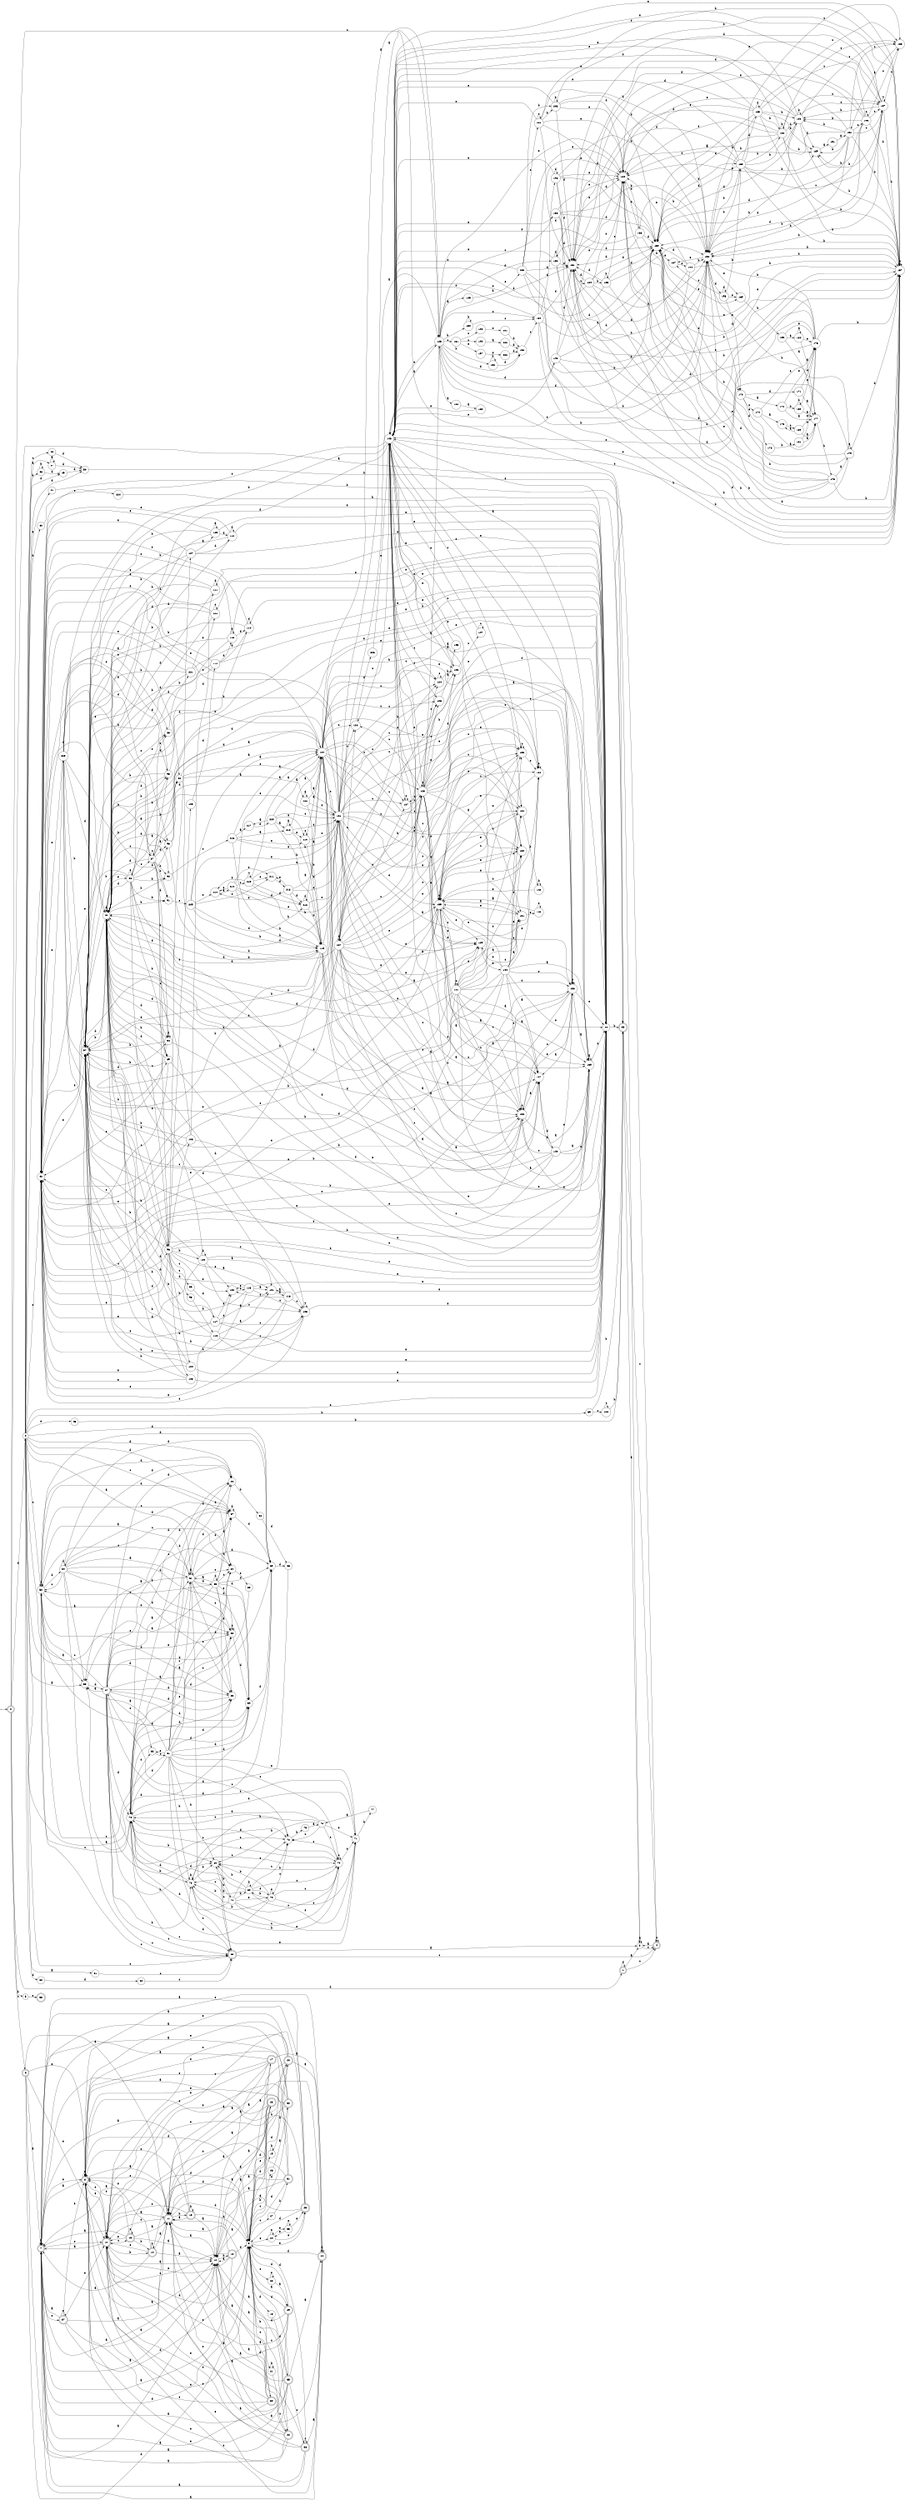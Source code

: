 digraph finite_state_machine {
rankdir=LR;
size="20,20";
node [shape = point]; "dummy0"
node [shape = doublecircle]; "0";"dummy0" -> "0";
node [shape = doublecircle]; "1";node [shape = circle]; "2";
node [shape = circle]; "3";
node [shape = doublecircle]; "4";node [shape = circle]; "5";
node [shape = doublecircle]; "6";node [shape = doublecircle]; "7";node [shape = doublecircle]; "8";node [shape = circle]; "9";
node [shape = circle]; "10";
node [shape = doublecircle]; "11";node [shape = doublecircle]; "12";node [shape = doublecircle]; "13";node [shape = doublecircle]; "14";node [shape = doublecircle]; "15";node [shape = doublecircle]; "16";node [shape = doublecircle]; "17";node [shape = circle]; "18";
node [shape = circle]; "19";
node [shape = doublecircle]; "20";node [shape = circle]; "21";
node [shape = doublecircle]; "22";node [shape = doublecircle]; "23";node [shape = circle]; "24";
node [shape = doublecircle]; "25";node [shape = circle]; "26";
node [shape = circle]; "27";
node [shape = circle]; "28";
node [shape = doublecircle]; "29";node [shape = doublecircle]; "30";node [shape = doublecircle]; "31";node [shape = doublecircle]; "32";node [shape = circle]; "33";
node [shape = doublecircle]; "34";node [shape = doublecircle]; "35";node [shape = doublecircle]; "36";node [shape = doublecircle]; "37";node [shape = doublecircle]; "38";node [shape = circle]; "39";
node [shape = circle]; "40";
node [shape = circle]; "41";
node [shape = circle]; "42";
node [shape = circle]; "43";
node [shape = circle]; "44";
node [shape = circle]; "45";
node [shape = circle]; "46";
node [shape = circle]; "47";
node [shape = circle]; "48";
node [shape = circle]; "49";
node [shape = circle]; "50";
node [shape = circle]; "51";
node [shape = circle]; "52";
node [shape = circle]; "53";
node [shape = circle]; "54";
node [shape = circle]; "55";
node [shape = circle]; "56";
node [shape = circle]; "57";
node [shape = circle]; "58";
node [shape = circle]; "59";
node [shape = circle]; "60";
node [shape = circle]; "61";
node [shape = circle]; "62";
node [shape = doublecircle]; "63";node [shape = circle]; "64";
node [shape = circle]; "65";
node [shape = circle]; "66";
node [shape = circle]; "67";
node [shape = circle]; "68";
node [shape = circle]; "69";
node [shape = circle]; "70";
node [shape = circle]; "71";
node [shape = circle]; "72";
node [shape = circle]; "73";
node [shape = circle]; "74";
node [shape = circle]; "75";
node [shape = circle]; "76";
node [shape = circle]; "77";
node [shape = circle]; "78";
node [shape = circle]; "79";
node [shape = circle]; "80";
node [shape = circle]; "81";
node [shape = circle]; "82";
node [shape = circle]; "83";
node [shape = circle]; "84";
node [shape = doublecircle]; "85";node [shape = circle]; "86";
node [shape = circle]; "87";
node [shape = circle]; "88";
node [shape = circle]; "89";
node [shape = circle]; "90";
node [shape = circle]; "91";
node [shape = circle]; "92";
node [shape = circle]; "93";
node [shape = circle]; "94";
node [shape = circle]; "95";
node [shape = circle]; "96";
node [shape = circle]; "97";
node [shape = circle]; "98";
node [shape = circle]; "99";
node [shape = circle]; "100";
node [shape = circle]; "101";
node [shape = circle]; "102";
node [shape = circle]; "103";
node [shape = circle]; "104";
node [shape = circle]; "105";
node [shape = circle]; "106";
node [shape = circle]; "107";
node [shape = circle]; "108";
node [shape = circle]; "109";
node [shape = circle]; "110";
node [shape = circle]; "111";
node [shape = circle]; "112";
node [shape = circle]; "113";
node [shape = circle]; "114";
node [shape = circle]; "115";
node [shape = circle]; "116";
node [shape = circle]; "117";
node [shape = circle]; "118";
node [shape = circle]; "119";
node [shape = circle]; "120";
node [shape = circle]; "121";
node [shape = circle]; "122";
node [shape = circle]; "123";
node [shape = circle]; "124";
node [shape = circle]; "125";
node [shape = circle]; "126";
node [shape = circle]; "127";
node [shape = circle]; "128";
node [shape = circle]; "129";
node [shape = circle]; "130";
node [shape = circle]; "131";
node [shape = circle]; "132";
node [shape = circle]; "133";
node [shape = circle]; "134";
node [shape = circle]; "135";
node [shape = circle]; "136";
node [shape = circle]; "137";
node [shape = circle]; "138";
node [shape = circle]; "139";
node [shape = circle]; "140";
node [shape = circle]; "141";
node [shape = circle]; "142";
node [shape = circle]; "143";
node [shape = circle]; "144";
node [shape = circle]; "145";
node [shape = circle]; "146";
node [shape = circle]; "147";
node [shape = circle]; "148";
node [shape = circle]; "149";
node [shape = circle]; "150";
node [shape = circle]; "151";
node [shape = circle]; "152";
node [shape = circle]; "153";
node [shape = circle]; "154";
node [shape = circle]; "155";
node [shape = circle]; "156";
node [shape = circle]; "157";
node [shape = circle]; "158";
node [shape = circle]; "159";
node [shape = circle]; "160";
node [shape = circle]; "161";
node [shape = circle]; "162";
node [shape = circle]; "163";
node [shape = circle]; "164";
node [shape = circle]; "165";
node [shape = circle]; "166";
node [shape = circle]; "167";
node [shape = circle]; "168";
node [shape = circle]; "169";
node [shape = circle]; "170";
node [shape = circle]; "171";
node [shape = circle]; "172";
node [shape = circle]; "173";
node [shape = circle]; "174";
node [shape = circle]; "175";
node [shape = circle]; "176";
node [shape = circle]; "177";
node [shape = circle]; "178";
node [shape = circle]; "179";
node [shape = circle]; "180";
node [shape = circle]; "181";
node [shape = circle]; "182";
node [shape = circle]; "183";
node [shape = circle]; "184";
node [shape = circle]; "185";
node [shape = circle]; "186";
node [shape = circle]; "187";
node [shape = circle]; "188";
node [shape = circle]; "189";
node [shape = circle]; "190";
node [shape = circle]; "191";
node [shape = circle]; "192";
node [shape = circle]; "193";
node [shape = circle]; "194";
node [shape = circle]; "195";
node [shape = circle]; "196";
node [shape = circle]; "197";
node [shape = circle]; "198";
node [shape = circle]; "199";
node [shape = circle]; "200";
node [shape = circle]; "201";
node [shape = circle]; "202";
node [shape = circle]; "203";
node [shape = circle]; "204";
node [shape = circle]; "205";
node [shape = circle]; "206";
node [shape = circle]; "207";
node [shape = circle]; "208";
node [shape = circle]; "209";
node [shape = circle]; "210";
node [shape = circle]; "211";
node [shape = circle]; "212";
node [shape = circle]; "213";
node [shape = circle]; "214";
node [shape = circle]; "215";
node [shape = circle]; "216";
node [shape = circle]; "217";
node [shape = circle]; "218";
node [shape = circle]; "219";
node [shape = circle]; "220";
node [shape = circle]; "221";
node [shape = circle]; "222";
node [shape = circle]; "223";
node [shape = circle]; "224";
node [shape = circle]; "225";
"0" -> "1" [label = "d"];
 "0" -> "2" [label = "d"];
 "0" -> "3" [label = "a"];
 "0" -> "4" [label = "c"];
 "0" -> "6" [label = "c"];
 "0" -> "5" [label = "b"];
 "6" -> "10" [label = "a"];
 "6" -> "11" [label = "a"];
 "6" -> "7" [label = "a"];
 "6" -> "8" [label = "e"];
 "6" -> "12" [label = "e"];
 "6" -> "9" [label = "d"];
 "12" -> "8" [label = "e"];
 "12" -> "12" [label = "e"];
 "12" -> "13" [label = "c"];
 "12" -> "14" [label = "b"];
 "12" -> "10" [label = "a"];
 "12" -> "11" [label = "a"];
 "12" -> "7" [label = "a"];
 "12" -> "9" [label = "d"];
 "14" -> "14" [label = "b"];
 "14" -> "8" [label = "e"];
 "14" -> "12" [label = "e"];
 "14" -> "10" [label = "a"];
 "14" -> "11" [label = "a"];
 "14" -> "7" [label = "a"];
 "14" -> "9" [label = "d"];
 "13" -> "13" [label = "c"];
 "13" -> "8" [label = "e"];
 "13" -> "12" [label = "e"];
 "13" -> "14" [label = "b"];
 "13" -> "10" [label = "a"];
 "13" -> "11" [label = "a"];
 "13" -> "7" [label = "a"];
 "13" -> "9" [label = "d"];
 "11" -> "10" [label = "a"];
 "11" -> "11" [label = "a"];
 "11" -> "7" [label = "a"];
 "11" -> "15" [label = "b"];
 "11" -> "8" [label = "e"];
 "11" -> "12" [label = "e"];
 "11" -> "9" [label = "d"];
 "15" -> "15" [label = "b"];
 "15" -> "10" [label = "a"];
 "15" -> "11" [label = "a"];
 "15" -> "7" [label = "a"];
 "15" -> "8" [label = "e"];
 "15" -> "12" [label = "e"];
 "15" -> "9" [label = "d"];
 "10" -> "16" [label = "b"];
 "16" -> "10" [label = "a"];
 "16" -> "11" [label = "a"];
 "16" -> "7" [label = "a"];
 "16" -> "8" [label = "e"];
 "16" -> "12" [label = "e"];
 "16" -> "9" [label = "d"];
 "9" -> "17" [label = "a"];
 "9" -> "29" [label = "a"];
 "9" -> "18" [label = "d"];
 "9" -> "19" [label = "b"];
 "9" -> "20" [label = "b"];
 "9" -> "21" [label = "b"];
 "9" -> "26" [label = "c"];
 "9" -> "27" [label = "c"];
 "9" -> "22" [label = "c"];
 "9" -> "23" [label = "e"];
 "9" -> "24" [label = "e"];
 "9" -> "25" [label = "e"];
 "9" -> "28" [label = "e"];
 "9" -> "30" [label = "e"];
 "30" -> "9" [label = "d"];
 "30" -> "10" [label = "a"];
 "30" -> "11" [label = "a"];
 "30" -> "7" [label = "a"];
 "30" -> "8" [label = "e"];
 "30" -> "12" [label = "e"];
 "29" -> "9" [label = "d"];
 "29" -> "10" [label = "a"];
 "29" -> "11" [label = "a"];
 "29" -> "7" [label = "a"];
 "29" -> "8" [label = "e"];
 "29" -> "12" [label = "e"];
 "28" -> "28" [label = "e"];
 "28" -> "29" [label = "a"];
 "27" -> "31" [label = "b"];
 "31" -> "9" [label = "d"];
 "31" -> "10" [label = "a"];
 "31" -> "11" [label = "a"];
 "31" -> "7" [label = "a"];
 "31" -> "8" [label = "e"];
 "31" -> "12" [label = "e"];
 "26" -> "32" [label = "a"];
 "32" -> "9" [label = "d"];
 "32" -> "10" [label = "a"];
 "32" -> "11" [label = "a"];
 "32" -> "7" [label = "a"];
 "32" -> "8" [label = "e"];
 "32" -> "12" [label = "e"];
 "25" -> "9" [label = "d"];
 "25" -> "10" [label = "a"];
 "25" -> "11" [label = "a"];
 "25" -> "7" [label = "a"];
 "25" -> "8" [label = "e"];
 "25" -> "12" [label = "e"];
 "24" -> "24" [label = "e"];
 "24" -> "33" [label = "e"];
 "24" -> "25" [label = "e"];
 "33" -> "24" [label = "e"];
 "33" -> "33" [label = "e"];
 "33" -> "25" [label = "e"];
 "23" -> "9" [label = "d"];
 "23" -> "10" [label = "a"];
 "23" -> "11" [label = "a"];
 "23" -> "7" [label = "a"];
 "23" -> "8" [label = "e"];
 "23" -> "12" [label = "e"];
 "22" -> "9" [label = "d"];
 "22" -> "10" [label = "a"];
 "22" -> "11" [label = "a"];
 "22" -> "7" [label = "a"];
 "22" -> "8" [label = "e"];
 "22" -> "12" [label = "e"];
 "21" -> "21" [label = "b"];
 "21" -> "22" [label = "c"];
 "20" -> "11" [label = "a"];
 "20" -> "34" [label = "a"];
 "20" -> "10" [label = "a"];
 "20" -> "7" [label = "a"];
 "20" -> "9" [label = "d"];
 "20" -> "8" [label = "e"];
 "20" -> "12" [label = "e"];
 "34" -> "11" [label = "a"];
 "34" -> "34" [label = "a"];
 "34" -> "10" [label = "a"];
 "34" -> "7" [label = "a"];
 "34" -> "9" [label = "d"];
 "34" -> "8" [label = "e"];
 "34" -> "12" [label = "e"];
 "19" -> "19" [label = "b"];
 "19" -> "20" [label = "b"];
 "18" -> "35" [label = "d"];
 "35" -> "36" [label = "c"];
 "35" -> "11" [label = "a"];
 "35" -> "34" [label = "a"];
 "35" -> "10" [label = "a"];
 "35" -> "7" [label = "a"];
 "35" -> "9" [label = "d"];
 "35" -> "8" [label = "e"];
 "35" -> "12" [label = "e"];
 "36" -> "36" [label = "c"];
 "36" -> "11" [label = "a"];
 "36" -> "34" [label = "a"];
 "36" -> "10" [label = "a"];
 "36" -> "7" [label = "a"];
 "36" -> "9" [label = "d"];
 "36" -> "8" [label = "e"];
 "36" -> "12" [label = "e"];
 "17" -> "11" [label = "a"];
 "17" -> "34" [label = "a"];
 "17" -> "10" [label = "a"];
 "17" -> "7" [label = "a"];
 "17" -> "9" [label = "d"];
 "17" -> "8" [label = "e"];
 "17" -> "12" [label = "e"];
 "8" -> "8" [label = "e"];
 "8" -> "12" [label = "e"];
 "8" -> "10" [label = "a"];
 "8" -> "11" [label = "a"];
 "8" -> "7" [label = "a"];
 "8" -> "9" [label = "d"];
 "7" -> "10" [label = "a"];
 "7" -> "11" [label = "a"];
 "7" -> "7" [label = "a"];
 "7" -> "8" [label = "e"];
 "7" -> "12" [label = "e"];
 "7" -> "37" [label = "e"];
 "7" -> "9" [label = "d"];
 "37" -> "8" [label = "e"];
 "37" -> "12" [label = "e"];
 "37" -> "37" [label = "e"];
 "37" -> "10" [label = "a"];
 "37" -> "11" [label = "a"];
 "37" -> "7" [label = "a"];
 "37" -> "9" [label = "d"];
 "5" -> "38" [label = "e"];
 "4" -> "4" [label = "c"];
 "4" -> "3" [label = "a"];
 "3" -> "3" [label = "a"];
 "3" -> "4" [label = "c"];
 "2" -> "40" [label = "b"];
 "2" -> "48" [label = "b"];
 "2" -> "39" [label = "b"];
 "2" -> "58" [label = "e"];
 "2" -> "41" [label = "e"];
 "2" -> "42" [label = "e"];
 "2" -> "44" [label = "e"];
 "2" -> "45" [label = "e"];
 "2" -> "43" [label = "d"];
 "2" -> "49" [label = "d"];
 "2" -> "50" [label = "d"];
 "2" -> "55" [label = "d"];
 "2" -> "56" [label = "d"];
 "2" -> "57" [label = "d"];
 "2" -> "59" [label = "d"];
 "2" -> "60" [label = "d"];
 "2" -> "62" [label = "d"];
 "2" -> "54" [label = "c"];
 "2" -> "52" [label = "c"];
 "2" -> "46" [label = "c"];
 "2" -> "63" [label = "c"];
 "2" -> "61" [label = "a"];
 "2" -> "51" [label = "a"];
 "2" -> "53" [label = "a"];
 "2" -> "47" [label = "a"];
 "63" -> "3" [label = "a"];
 "63" -> "4" [label = "c"];
 "62" -> "64" [label = "d"];
 "64" -> "63" [label = "c"];
 "61" -> "53" [label = "a"];
 "61" -> "61" [label = "a"];
 "61" -> "65" [label = "d"];
 "61" -> "55" [label = "d"];
 "61" -> "56" [label = "d"];
 "61" -> "57" [label = "d"];
 "61" -> "59" [label = "d"];
 "61" -> "60" [label = "d"];
 "61" -> "52" [label = "c"];
 "61" -> "54" [label = "c"];
 "61" -> "63" [label = "c"];
 "61" -> "58" [label = "e"];
 "65" -> "65" [label = "d"];
 "65" -> "55" [label = "d"];
 "65" -> "56" [label = "d"];
 "65" -> "57" [label = "d"];
 "65" -> "59" [label = "d"];
 "65" -> "60" [label = "d"];
 "65" -> "53" [label = "a"];
 "65" -> "61" [label = "a"];
 "65" -> "52" [label = "c"];
 "65" -> "54" [label = "c"];
 "65" -> "63" [label = "c"];
 "65" -> "58" [label = "e"];
 "60" -> "66" [label = "d"];
 "66" -> "67" [label = "d"];
 "67" -> "61" [label = "a"];
 "67" -> "53" [label = "a"];
 "67" -> "52" [label = "c"];
 "67" -> "70" [label = "c"];
 "67" -> "54" [label = "c"];
 "67" -> "72" [label = "c"];
 "67" -> "63" [label = "c"];
 "67" -> "55" [label = "d"];
 "67" -> "56" [label = "d"];
 "67" -> "57" [label = "d"];
 "67" -> "74" [label = "d"];
 "67" -> "59" [label = "d"];
 "67" -> "60" [label = "d"];
 "67" -> "58" [label = "e"];
 "67" -> "68" [label = "e"];
 "67" -> "71" [label = "e"];
 "67" -> "73" [label = "b"];
 "67" -> "69" [label = "b"];
 "74" -> "55" [label = "d"];
 "74" -> "56" [label = "d"];
 "74" -> "57" [label = "d"];
 "74" -> "74" [label = "d"];
 "74" -> "59" [label = "d"];
 "74" -> "60" [label = "d"];
 "74" -> "73" [label = "b"];
 "74" -> "69" [label = "b"];
 "74" -> "52" [label = "c"];
 "74" -> "70" [label = "c"];
 "74" -> "54" [label = "c"];
 "74" -> "72" [label = "c"];
 "74" -> "63" [label = "c"];
 "74" -> "58" [label = "e"];
 "74" -> "68" [label = "e"];
 "74" -> "71" [label = "e"];
 "74" -> "61" [label = "a"];
 "74" -> "53" [label = "a"];
 "73" -> "73" [label = "b"];
 "73" -> "69" [label = "b"];
 "73" -> "72" [label = "c"];
 "73" -> "70" [label = "c"];
 "73" -> "71" [label = "e"];
 "73" -> "74" [label = "d"];
 "72" -> "75" [label = "b"];
 "75" -> "76" [label = "a"];
 "76" -> "71" [label = "e"];
 "76" -> "72" [label = "c"];
 "76" -> "70" [label = "c"];
 "76" -> "73" [label = "b"];
 "76" -> "69" [label = "b"];
 "76" -> "74" [label = "d"];
 "71" -> "77" [label = "b"];
 "77" -> "76" [label = "a"];
 "70" -> "72" [label = "c"];
 "70" -> "70" [label = "c"];
 "70" -> "73" [label = "b"];
 "70" -> "69" [label = "b"];
 "70" -> "71" [label = "e"];
 "70" -> "74" [label = "d"];
 "69" -> "78" [label = "b"];
 "78" -> "80" [label = "b"];
 "78" -> "73" [label = "b"];
 "78" -> "69" [label = "b"];
 "78" -> "71" [label = "e"];
 "78" -> "79" [label = "e"];
 "78" -> "72" [label = "c"];
 "78" -> "70" [label = "c"];
 "78" -> "74" [label = "d"];
 "80" -> "80" [label = "b"];
 "80" -> "73" [label = "b"];
 "80" -> "69" [label = "b"];
 "80" -> "71" [label = "e"];
 "80" -> "79" [label = "e"];
 "80" -> "72" [label = "c"];
 "80" -> "70" [label = "c"];
 "80" -> "74" [label = "d"];
 "79" -> "71" [label = "e"];
 "79" -> "79" [label = "e"];
 "79" -> "80" [label = "b"];
 "79" -> "73" [label = "b"];
 "79" -> "69" [label = "b"];
 "79" -> "72" [label = "c"];
 "79" -> "70" [label = "c"];
 "79" -> "74" [label = "d"];
 "68" -> "81" [label = "c"];
 "81" -> "58" [label = "e"];
 "81" -> "68" [label = "e"];
 "81" -> "71" [label = "e"];
 "81" -> "73" [label = "b"];
 "81" -> "69" [label = "b"];
 "81" -> "52" [label = "c"];
 "81" -> "70" [label = "c"];
 "81" -> "54" [label = "c"];
 "81" -> "72" [label = "c"];
 "81" -> "63" [label = "c"];
 "81" -> "55" [label = "d"];
 "81" -> "56" [label = "d"];
 "81" -> "57" [label = "d"];
 "81" -> "74" [label = "d"];
 "81" -> "59" [label = "d"];
 "81" -> "60" [label = "d"];
 "81" -> "61" [label = "a"];
 "81" -> "53" [label = "a"];
 "59" -> "60" [label = "d"];
 "58" -> "58" [label = "e"];
 "58" -> "59" [label = "d"];
 "57" -> "57" [label = "d"];
 "57" -> "60" [label = "d"];
 "56" -> "82" [label = "b"];
 "82" -> "66" [label = "d"];
 "55" -> "67" [label = "d"];
 "54" -> "83" [label = "e"];
 "83" -> "67" [label = "d"];
 "53" -> "67" [label = "d"];
 "52" -> "52" [label = "c"];
 "52" -> "54" [label = "c"];
 "52" -> "63" [label = "c"];
 "52" -> "84" [label = "d"];
 "52" -> "55" [label = "d"];
 "52" -> "56" [label = "d"];
 "52" -> "57" [label = "d"];
 "52" -> "59" [label = "d"];
 "52" -> "60" [label = "d"];
 "52" -> "61" [label = "a"];
 "52" -> "53" [label = "a"];
 "52" -> "58" [label = "e"];
 "84" -> "84" [label = "d"];
 "84" -> "55" [label = "d"];
 "84" -> "56" [label = "d"];
 "84" -> "57" [label = "d"];
 "84" -> "59" [label = "d"];
 "84" -> "60" [label = "d"];
 "84" -> "52" [label = "c"];
 "84" -> "54" [label = "c"];
 "84" -> "63" [label = "c"];
 "84" -> "61" [label = "a"];
 "84" -> "53" [label = "a"];
 "84" -> "58" [label = "e"];
 "51" -> "63" [label = "c"];
 "50" -> "85" [label = "b"];
 "85" -> "3" [label = "a"];
 "85" -> "4" [label = "c"];
 "49" -> "50" [label = "d"];
 "48" -> "48" [label = "b"];
 "48" -> "49" [label = "d"];
 "47" -> "47" [label = "a"];
 "47" -> "50" [label = "d"];
 "46" -> "50" [label = "d"];
 "45" -> "85" [label = "b"];
 "44" -> "85" [label = "b"];
 "43" -> "43" [label = "d"];
 "43" -> "93" [label = "d"];
 "43" -> "94" [label = "d"];
 "43" -> "88" [label = "e"];
 "43" -> "42" [label = "e"];
 "43" -> "44" [label = "e"];
 "43" -> "86" [label = "e"];
 "43" -> "96" [label = "c"];
 "43" -> "87" [label = "c"];
 "43" -> "97" [label = "b"];
 "43" -> "89" [label = "b"];
 "43" -> "90" [label = "b"];
 "43" -> "91" [label = "b"];
 "43" -> "95" [label = "b"];
 "43" -> "92" [label = "a"];
 "97" -> "97" [label = "b"];
 "97" -> "42" [label = "e"];
 "97" -> "44" [label = "e"];
 "97" -> "43" [label = "d"];
 "96" -> "98" [label = "c"];
 "96" -> "99" [label = "c"];
 "96" -> "106" [label = "c"];
 "96" -> "103" [label = "c"];
 "96" -> "104" [label = "b"];
 "96" -> "108" [label = "b"];
 "96" -> "100" [label = "b"];
 "96" -> "97" [label = "b"];
 "96" -> "101" [label = "a"];
 "96" -> "105" [label = "e"];
 "96" -> "42" [label = "e"];
 "96" -> "44" [label = "e"];
 "96" -> "102" [label = "e"];
 "96" -> "43" [label = "d"];
 "96" -> "107" [label = "d"];
 "108" -> "42" [label = "e"];
 "108" -> "44" [label = "e"];
 "108" -> "43" [label = "d"];
 "108" -> "97" [label = "b"];
 "107" -> "109" [label = "a"];
 "107" -> "43" [label = "d"];
 "107" -> "110" [label = "d"];
 "107" -> "42" [label = "e"];
 "107" -> "44" [label = "e"];
 "107" -> "97" [label = "b"];
 "110" -> "43" [label = "d"];
 "110" -> "110" [label = "d"];
 "110" -> "42" [label = "e"];
 "110" -> "44" [label = "e"];
 "110" -> "97" [label = "b"];
 "109" -> "109" [label = "a"];
 "109" -> "43" [label = "d"];
 "109" -> "110" [label = "d"];
 "109" -> "42" [label = "e"];
 "109" -> "44" [label = "e"];
 "109" -> "97" [label = "b"];
 "106" -> "43" [label = "d"];
 "106" -> "111" [label = "d"];
 "106" -> "42" [label = "e"];
 "106" -> "44" [label = "e"];
 "106" -> "97" [label = "b"];
 "111" -> "43" [label = "d"];
 "111" -> "111" [label = "d"];
 "111" -> "42" [label = "e"];
 "111" -> "44" [label = "e"];
 "111" -> "97" [label = "b"];
 "105" -> "112" [label = "d"];
 "112" -> "113" [label = "d"];
 "112" -> "114" [label = "d"];
 "112" -> "43" [label = "d"];
 "112" -> "42" [label = "e"];
 "112" -> "44" [label = "e"];
 "112" -> "97" [label = "b"];
 "114" -> "114" [label = "d"];
 "114" -> "43" [label = "d"];
 "114" -> "42" [label = "e"];
 "114" -> "44" [label = "e"];
 "114" -> "97" [label = "b"];
 "113" -> "113" [label = "d"];
 "113" -> "114" [label = "d"];
 "113" -> "43" [label = "d"];
 "113" -> "42" [label = "e"];
 "113" -> "44" [label = "e"];
 "113" -> "97" [label = "b"];
 "104" -> "42" [label = "e"];
 "104" -> "44" [label = "e"];
 "104" -> "43" [label = "d"];
 "104" -> "97" [label = "b"];
 "103" -> "103" [label = "c"];
 "103" -> "42" [label = "e"];
 "103" -> "44" [label = "e"];
 "103" -> "43" [label = "d"];
 "103" -> "97" [label = "b"];
 "102" -> "115" [label = "c"];
 "115" -> "42" [label = "e"];
 "115" -> "44" [label = "e"];
 "115" -> "102" [label = "e"];
 "115" -> "101" [label = "a"];
 "115" -> "103" [label = "c"];
 "115" -> "43" [label = "d"];
 "115" -> "97" [label = "b"];
 "101" -> "116" [label = "a"];
 "116" -> "101" [label = "a"];
 "116" -> "42" [label = "e"];
 "116" -> "44" [label = "e"];
 "116" -> "102" [label = "e"];
 "116" -> "103" [label = "c"];
 "116" -> "43" [label = "d"];
 "116" -> "97" [label = "b"];
 "100" -> "97" [label = "b"];
 "100" -> "100" [label = "b"];
 "100" -> "101" [label = "a"];
 "100" -> "42" [label = "e"];
 "100" -> "44" [label = "e"];
 "100" -> "102" [label = "e"];
 "100" -> "103" [label = "c"];
 "100" -> "43" [label = "d"];
 "99" -> "117" [label = "d"];
 "117" -> "101" [label = "a"];
 "117" -> "42" [label = "e"];
 "117" -> "44" [label = "e"];
 "117" -> "102" [label = "e"];
 "117" -> "103" [label = "c"];
 "117" -> "43" [label = "d"];
 "117" -> "97" [label = "b"];
 "98" -> "118" [label = "b"];
 "118" -> "101" [label = "a"];
 "118" -> "42" [label = "e"];
 "118" -> "44" [label = "e"];
 "118" -> "102" [label = "e"];
 "118" -> "103" [label = "c"];
 "118" -> "43" [label = "d"];
 "118" -> "97" [label = "b"];
 "95" -> "42" [label = "e"];
 "95" -> "44" [label = "e"];
 "95" -> "43" [label = "d"];
 "95" -> "97" [label = "b"];
 "94" -> "43" [label = "d"];
 "94" -> "94" [label = "d"];
 "94" -> "42" [label = "e"];
 "94" -> "44" [label = "e"];
 "94" -> "97" [label = "b"];
 "93" -> "119" [label = "b"];
 "93" -> "120" [label = "a"];
 "93" -> "121" [label = "e"];
 "121" -> "128" [label = "c"];
 "121" -> "132" [label = "c"];
 "121" -> "133" [label = "c"];
 "121" -> "138" [label = "c"];
 "121" -> "122" [label = "c"];
 "121" -> "124" [label = "c"];
 "121" -> "126" [label = "c"];
 "121" -> "127" [label = "c"];
 "121" -> "137" [label = "a"];
 "121" -> "123" [label = "a"];
 "121" -> "131" [label = "a"];
 "121" -> "139" [label = "a"];
 "121" -> "97" [label = "b"];
 "121" -> "125" [label = "b"];
 "121" -> "129" [label = "e"];
 "121" -> "130" [label = "e"];
 "121" -> "134" [label = "e"];
 "121" -> "135" [label = "e"];
 "121" -> "136" [label = "e"];
 "121" -> "42" [label = "e"];
 "121" -> "44" [label = "e"];
 "121" -> "43" [label = "d"];
 "139" -> "139" [label = "a"];
 "139" -> "42" [label = "e"];
 "139" -> "44" [label = "e"];
 "139" -> "43" [label = "d"];
 "139" -> "97" [label = "b"];
 "138" -> "138" [label = "c"];
 "138" -> "136" [label = "e"];
 "138" -> "42" [label = "e"];
 "138" -> "44" [label = "e"];
 "138" -> "137" [label = "a"];
 "138" -> "139" [label = "a"];
 "138" -> "43" [label = "d"];
 "138" -> "97" [label = "b"];
 "137" -> "140" [label = "d"];
 "140" -> "137" [label = "a"];
 "140" -> "139" [label = "a"];
 "140" -> "136" [label = "e"];
 "140" -> "42" [label = "e"];
 "140" -> "44" [label = "e"];
 "140" -> "138" [label = "c"];
 "140" -> "43" [label = "d"];
 "140" -> "97" [label = "b"];
 "136" -> "136" [label = "e"];
 "136" -> "42" [label = "e"];
 "136" -> "44" [label = "e"];
 "136" -> "137" [label = "a"];
 "136" -> "139" [label = "a"];
 "136" -> "138" [label = "c"];
 "136" -> "43" [label = "d"];
 "136" -> "97" [label = "b"];
 "135" -> "129" [label = "e"];
 "135" -> "130" [label = "e"];
 "135" -> "134" [label = "e"];
 "135" -> "135" [label = "e"];
 "135" -> "136" [label = "e"];
 "135" -> "42" [label = "e"];
 "135" -> "44" [label = "e"];
 "135" -> "137" [label = "a"];
 "135" -> "131" [label = "a"];
 "135" -> "139" [label = "a"];
 "135" -> "138" [label = "c"];
 "135" -> "132" [label = "c"];
 "135" -> "133" [label = "c"];
 "135" -> "141" [label = "c"];
 "135" -> "43" [label = "d"];
 "135" -> "97" [label = "b"];
 "141" -> "138" [label = "c"];
 "141" -> "132" [label = "c"];
 "141" -> "141" [label = "c"];
 "141" -> "133" [label = "c"];
 "141" -> "129" [label = "e"];
 "141" -> "130" [label = "e"];
 "141" -> "134" [label = "e"];
 "141" -> "135" [label = "e"];
 "141" -> "136" [label = "e"];
 "141" -> "42" [label = "e"];
 "141" -> "44" [label = "e"];
 "141" -> "137" [label = "a"];
 "141" -> "131" [label = "a"];
 "141" -> "139" [label = "a"];
 "141" -> "43" [label = "d"];
 "141" -> "97" [label = "b"];
 "134" -> "134" [label = "e"];
 "134" -> "135" [label = "e"];
 "133" -> "133" [label = "c"];
 "133" -> "134" [label = "e"];
 "133" -> "135" [label = "e"];
 "132" -> "142" [label = "b"];
 "132" -> "135" [label = "e"];
 "142" -> "142" [label = "b"];
 "142" -> "135" [label = "e"];
 "131" -> "135" [label = "e"];
 "131" -> "143" [label = "e"];
 "143" -> "135" [label = "e"];
 "143" -> "143" [label = "e"];
 "130" -> "135" [label = "e"];
 "129" -> "144" [label = "d"];
 "144" -> "129" [label = "e"];
 "144" -> "130" [label = "e"];
 "144" -> "134" [label = "e"];
 "144" -> "135" [label = "e"];
 "144" -> "136" [label = "e"];
 "144" -> "42" [label = "e"];
 "144" -> "44" [label = "e"];
 "144" -> "137" [label = "a"];
 "144" -> "131" [label = "a"];
 "144" -> "139" [label = "a"];
 "144" -> "138" [label = "c"];
 "144" -> "132" [label = "c"];
 "144" -> "133" [label = "c"];
 "144" -> "43" [label = "d"];
 "144" -> "97" [label = "b"];
 "128" -> "128" [label = "c"];
 "128" -> "132" [label = "c"];
 "128" -> "133" [label = "c"];
 "128" -> "138" [label = "c"];
 "128" -> "122" [label = "c"];
 "128" -> "124" [label = "c"];
 "128" -> "126" [label = "c"];
 "128" -> "127" [label = "c"];
 "128" -> "137" [label = "a"];
 "128" -> "123" [label = "a"];
 "128" -> "131" [label = "a"];
 "128" -> "139" [label = "a"];
 "128" -> "97" [label = "b"];
 "128" -> "125" [label = "b"];
 "128" -> "129" [label = "e"];
 "128" -> "130" [label = "e"];
 "128" -> "134" [label = "e"];
 "128" -> "135" [label = "e"];
 "128" -> "136" [label = "e"];
 "128" -> "42" [label = "e"];
 "128" -> "44" [label = "e"];
 "128" -> "43" [label = "d"];
 "127" -> "128" [label = "c"];
 "127" -> "127" [label = "c"];
 "126" -> "145" [label = "a"];
 "145" -> "146" [label = "e"];
 "146" -> "128" [label = "c"];
 "146" -> "132" [label = "c"];
 "146" -> "133" [label = "c"];
 "146" -> "138" [label = "c"];
 "146" -> "122" [label = "c"];
 "146" -> "124" [label = "c"];
 "146" -> "126" [label = "c"];
 "146" -> "127" [label = "c"];
 "146" -> "137" [label = "a"];
 "146" -> "123" [label = "a"];
 "146" -> "131" [label = "a"];
 "146" -> "139" [label = "a"];
 "146" -> "97" [label = "b"];
 "146" -> "125" [label = "b"];
 "146" -> "129" [label = "e"];
 "146" -> "130" [label = "e"];
 "146" -> "134" [label = "e"];
 "146" -> "135" [label = "e"];
 "146" -> "136" [label = "e"];
 "146" -> "42" [label = "e"];
 "146" -> "44" [label = "e"];
 "146" -> "43" [label = "d"];
 "125" -> "147" [label = "c"];
 "125" -> "146" [label = "e"];
 "147" -> "147" [label = "c"];
 "147" -> "146" [label = "e"];
 "124" -> "124" [label = "c"];
 "124" -> "125" [label = "b"];
 "123" -> "161" [label = "d"];
 "123" -> "148" [label = "d"];
 "123" -> "153" [label = "d"];
 "123" -> "155" [label = "d"];
 "123" -> "159" [label = "d"];
 "123" -> "162" [label = "a"];
 "123" -> "149" [label = "a"];
 "123" -> "152" [label = "b"];
 "123" -> "158" [label = "b"];
 "123" -> "157" [label = "b"];
 "123" -> "150" [label = "b"];
 "123" -> "154" [label = "c"];
 "123" -> "156" [label = "c"];
 "123" -> "151" [label = "c"];
 "123" -> "160" [label = "e"];
 "123" -> "146" [label = "e"];
 "162" -> "163" [label = "a"];
 "163" -> "146" [label = "e"];
 "161" -> "164" [label = "c"];
 "164" -> "161" [label = "d"];
 "164" -> "159" [label = "d"];
 "164" -> "158" [label = "b"];
 "164" -> "165" [label = "b"];
 "164" -> "157" [label = "b"];
 "164" -> "160" [label = "e"];
 "164" -> "146" [label = "e"];
 "165" -> "158" [label = "b"];
 "165" -> "165" [label = "b"];
 "165" -> "157" [label = "b"];
 "165" -> "161" [label = "d"];
 "165" -> "159" [label = "d"];
 "165" -> "160" [label = "e"];
 "165" -> "146" [label = "e"];
 "160" -> "166" [label = "b"];
 "166" -> "160" [label = "e"];
 "166" -> "146" [label = "e"];
 "166" -> "157" [label = "b"];
 "166" -> "158" [label = "b"];
 "166" -> "161" [label = "d"];
 "166" -> "159" [label = "d"];
 "159" -> "169" [label = "e"];
 "159" -> "170" [label = "e"];
 "159" -> "167" [label = "e"];
 "159" -> "168" [label = "b"];
 "170" -> "171" [label = "d"];
 "170" -> "172" [label = "a"];
 "170" -> "173" [label = "e"];
 "170" -> "174" [label = "c"];
 "174" -> "177" [label = "a"];
 "174" -> "175" [label = "a"];
 "174" -> "176" [label = "e"];
 "177" -> "178" [label = "b"];
 "178" -> "179" [label = "a"];
 "178" -> "157" [label = "b"];
 "178" -> "158" [label = "b"];
 "178" -> "161" [label = "d"];
 "178" -> "159" [label = "d"];
 "178" -> "160" [label = "e"];
 "178" -> "146" [label = "e"];
 "179" -> "179" [label = "a"];
 "179" -> "157" [label = "b"];
 "179" -> "158" [label = "b"];
 "179" -> "161" [label = "d"];
 "179" -> "159" [label = "d"];
 "179" -> "160" [label = "e"];
 "179" -> "146" [label = "e"];
 "176" -> "157" [label = "b"];
 "176" -> "158" [label = "b"];
 "176" -> "161" [label = "d"];
 "176" -> "159" [label = "d"];
 "176" -> "160" [label = "e"];
 "176" -> "146" [label = "e"];
 "175" -> "180" [label = "e"];
 "180" -> "177" [label = "a"];
 "180" -> "175" [label = "a"];
 "180" -> "176" [label = "e"];
 "173" -> "181" [label = "b"];
 "181" -> "176" [label = "e"];
 "181" -> "177" [label = "a"];
 "172" -> "182" [label = "b"];
 "172" -> "176" [label = "e"];
 "172" -> "177" [label = "a"];
 "182" -> "182" [label = "b"];
 "182" -> "176" [label = "e"];
 "182" -> "177" [label = "a"];
 "171" -> "176" [label = "e"];
 "171" -> "177" [label = "a"];
 "169" -> "183" [label = "b"];
 "183" -> "184" [label = "a"];
 "183" -> "177" [label = "a"];
 "183" -> "176" [label = "e"];
 "184" -> "184" [label = "a"];
 "184" -> "177" [label = "a"];
 "184" -> "176" [label = "e"];
 "168" -> "185" [label = "d"];
 "168" -> "161" [label = "d"];
 "168" -> "159" [label = "d"];
 "168" -> "189" [label = "b"];
 "168" -> "186" [label = "b"];
 "168" -> "158" [label = "b"];
 "168" -> "157" [label = "b"];
 "168" -> "190" [label = "b"];
 "168" -> "187" [label = "c"];
 "168" -> "188" [label = "c"];
 "168" -> "160" [label = "e"];
 "168" -> "146" [label = "e"];
 "190" -> "158" [label = "b"];
 "190" -> "189" [label = "b"];
 "190" -> "190" [label = "b"];
 "190" -> "157" [label = "b"];
 "190" -> "187" [label = "c"];
 "190" -> "188" [label = "c"];
 "190" -> "161" [label = "d"];
 "190" -> "159" [label = "d"];
 "190" -> "160" [label = "e"];
 "190" -> "146" [label = "e"];
 "189" -> "191" [label = "a"];
 "191" -> "192" [label = "a"];
 "192" -> "193" [label = "c"];
 "192" -> "187" [label = "c"];
 "192" -> "188" [label = "c"];
 "192" -> "158" [label = "b"];
 "192" -> "189" [label = "b"];
 "192" -> "190" [label = "b"];
 "192" -> "157" [label = "b"];
 "192" -> "161" [label = "d"];
 "192" -> "159" [label = "d"];
 "192" -> "160" [label = "e"];
 "192" -> "146" [label = "e"];
 "193" -> "193" [label = "c"];
 "193" -> "187" [label = "c"];
 "193" -> "188" [label = "c"];
 "193" -> "158" [label = "b"];
 "193" -> "189" [label = "b"];
 "193" -> "190" [label = "b"];
 "193" -> "157" [label = "b"];
 "193" -> "161" [label = "d"];
 "193" -> "159" [label = "d"];
 "193" -> "160" [label = "e"];
 "193" -> "146" [label = "e"];
 "188" -> "192" [label = "a"];
 "187" -> "187" [label = "c"];
 "187" -> "188" [label = "c"];
 "187" -> "158" [label = "b"];
 "187" -> "189" [label = "b"];
 "187" -> "190" [label = "b"];
 "187" -> "157" [label = "b"];
 "187" -> "161" [label = "d"];
 "187" -> "159" [label = "d"];
 "187" -> "160" [label = "e"];
 "187" -> "146" [label = "e"];
 "186" -> "189" [label = "b"];
 "186" -> "186" [label = "b"];
 "186" -> "158" [label = "b"];
 "186" -> "157" [label = "b"];
 "186" -> "190" [label = "b"];
 "186" -> "187" [label = "c"];
 "186" -> "188" [label = "c"];
 "186" -> "161" [label = "d"];
 "186" -> "159" [label = "d"];
 "186" -> "160" [label = "e"];
 "186" -> "146" [label = "e"];
 "185" -> "185" [label = "d"];
 "185" -> "161" [label = "d"];
 "185" -> "159" [label = "d"];
 "185" -> "189" [label = "b"];
 "185" -> "186" [label = "b"];
 "185" -> "158" [label = "b"];
 "185" -> "157" [label = "b"];
 "185" -> "190" [label = "b"];
 "185" -> "187" [label = "c"];
 "185" -> "188" [label = "c"];
 "185" -> "160" [label = "e"];
 "185" -> "146" [label = "e"];
 "167" -> "194" [label = "e"];
 "194" -> "157" [label = "b"];
 "194" -> "158" [label = "b"];
 "194" -> "161" [label = "d"];
 "194" -> "159" [label = "d"];
 "194" -> "160" [label = "e"];
 "194" -> "146" [label = "e"];
 "158" -> "195" [label = "d"];
 "158" -> "169" [label = "e"];
 "158" -> "170" [label = "e"];
 "158" -> "167" [label = "e"];
 "158" -> "168" [label = "b"];
 "195" -> "195" [label = "d"];
 "195" -> "169" [label = "e"];
 "195" -> "170" [label = "e"];
 "195" -> "167" [label = "e"];
 "195" -> "168" [label = "b"];
 "157" -> "157" [label = "b"];
 "157" -> "158" [label = "b"];
 "157" -> "161" [label = "d"];
 "157" -> "159" [label = "d"];
 "157" -> "160" [label = "e"];
 "157" -> "146" [label = "e"];
 "156" -> "157" [label = "b"];
 "156" -> "158" [label = "b"];
 "156" -> "161" [label = "d"];
 "156" -> "159" [label = "d"];
 "156" -> "160" [label = "e"];
 "156" -> "146" [label = "e"];
 "155" -> "161" [label = "d"];
 "155" -> "155" [label = "d"];
 "155" -> "159" [label = "d"];
 "155" -> "157" [label = "b"];
 "155" -> "158" [label = "b"];
 "155" -> "160" [label = "e"];
 "155" -> "146" [label = "e"];
 "154" -> "161" [label = "d"];
 "154" -> "196" [label = "d"];
 "154" -> "159" [label = "d"];
 "154" -> "157" [label = "b"];
 "154" -> "158" [label = "b"];
 "154" -> "160" [label = "e"];
 "154" -> "146" [label = "e"];
 "196" -> "161" [label = "d"];
 "196" -> "196" [label = "d"];
 "196" -> "159" [label = "d"];
 "196" -> "157" [label = "b"];
 "196" -> "158" [label = "b"];
 "196" -> "160" [label = "e"];
 "196" -> "146" [label = "e"];
 "153" -> "154" [label = "c"];
 "152" -> "152" [label = "b"];
 "152" -> "153" [label = "d"];
 "151" -> "197" [label = "e"];
 "151" -> "198" [label = "c"];
 "151" -> "199" [label = "c"];
 "199" -> "200" [label = "a"];
 "200" -> "153" [label = "d"];
 "198" -> "201" [label = "e"];
 "201" -> "153" [label = "d"];
 "197" -> "202" [label = "e"];
 "202" -> "153" [label = "d"];
 "150" -> "150" [label = "b"];
 "150" -> "154" [label = "c"];
 "149" -> "203" [label = "d"];
 "203" -> "204" [label = "c"];
 "203" -> "158" [label = "b"];
 "203" -> "205" [label = "b"];
 "203" -> "157" [label = "b"];
 "203" -> "161" [label = "d"];
 "203" -> "159" [label = "d"];
 "203" -> "160" [label = "e"];
 "203" -> "146" [label = "e"];
 "205" -> "158" [label = "b"];
 "205" -> "205" [label = "b"];
 "205" -> "157" [label = "b"];
 "205" -> "161" [label = "d"];
 "205" -> "159" [label = "d"];
 "205" -> "160" [label = "e"];
 "205" -> "146" [label = "e"];
 "204" -> "204" [label = "c"];
 "204" -> "158" [label = "b"];
 "204" -> "205" [label = "b"];
 "204" -> "157" [label = "b"];
 "204" -> "161" [label = "d"];
 "204" -> "159" [label = "d"];
 "204" -> "160" [label = "e"];
 "204" -> "146" [label = "e"];
 "148" -> "157" [label = "b"];
 "148" -> "158" [label = "b"];
 "148" -> "161" [label = "d"];
 "148" -> "159" [label = "d"];
 "148" -> "160" [label = "e"];
 "148" -> "146" [label = "e"];
 "122" -> "206" [label = "d"];
 "206" -> "146" [label = "e"];
 "120" -> "128" [label = "c"];
 "120" -> "132" [label = "c"];
 "120" -> "133" [label = "c"];
 "120" -> "138" [label = "c"];
 "120" -> "207" [label = "c"];
 "120" -> "122" [label = "c"];
 "120" -> "124" [label = "c"];
 "120" -> "126" [label = "c"];
 "120" -> "127" [label = "c"];
 "120" -> "137" [label = "a"];
 "120" -> "123" [label = "a"];
 "120" -> "131" [label = "a"];
 "120" -> "139" [label = "a"];
 "120" -> "97" [label = "b"];
 "120" -> "125" [label = "b"];
 "120" -> "129" [label = "e"];
 "120" -> "130" [label = "e"];
 "120" -> "134" [label = "e"];
 "120" -> "135" [label = "e"];
 "120" -> "136" [label = "e"];
 "120" -> "42" [label = "e"];
 "120" -> "44" [label = "e"];
 "120" -> "43" [label = "d"];
 "207" -> "128" [label = "c"];
 "207" -> "132" [label = "c"];
 "207" -> "133" [label = "c"];
 "207" -> "138" [label = "c"];
 "207" -> "207" [label = "c"];
 "207" -> "122" [label = "c"];
 "207" -> "124" [label = "c"];
 "207" -> "126" [label = "c"];
 "207" -> "127" [label = "c"];
 "207" -> "137" [label = "a"];
 "207" -> "123" [label = "a"];
 "207" -> "131" [label = "a"];
 "207" -> "139" [label = "a"];
 "207" -> "97" [label = "b"];
 "207" -> "125" [label = "b"];
 "207" -> "129" [label = "e"];
 "207" -> "130" [label = "e"];
 "207" -> "134" [label = "e"];
 "207" -> "135" [label = "e"];
 "207" -> "136" [label = "e"];
 "207" -> "42" [label = "e"];
 "207" -> "44" [label = "e"];
 "207" -> "43" [label = "d"];
 "119" -> "136" [label = "e"];
 "119" -> "42" [label = "e"];
 "119" -> "44" [label = "e"];
 "119" -> "137" [label = "a"];
 "119" -> "139" [label = "a"];
 "119" -> "138" [label = "c"];
 "119" -> "43" [label = "d"];
 "119" -> "97" [label = "b"];
 "92" -> "208" [label = "a"];
 "92" -> "120" [label = "a"];
 "92" -> "119" [label = "b"];
 "92" -> "121" [label = "e"];
 "208" -> "208" [label = "a"];
 "208" -> "120" [label = "a"];
 "208" -> "119" [label = "b"];
 "208" -> "121" [label = "e"];
 "91" -> "209" [label = "e"];
 "209" -> "121" [label = "e"];
 "209" -> "210" [label = "e"];
 "209" -> "211" [label = "e"];
 "209" -> "212" [label = "d"];
 "209" -> "119" [label = "b"];
 "209" -> "120" [label = "a"];
 "212" -> "212" [label = "d"];
 "212" -> "119" [label = "b"];
 "212" -> "120" [label = "a"];
 "212" -> "121" [label = "e"];
 "211" -> "213" [label = "d"];
 "213" -> "121" [label = "e"];
 "213" -> "210" [label = "e"];
 "213" -> "211" [label = "e"];
 "213" -> "212" [label = "d"];
 "213" -> "119" [label = "b"];
 "213" -> "120" [label = "a"];
 "210" -> "214" [label = "a"];
 "214" -> "121" [label = "e"];
 "214" -> "210" [label = "e"];
 "214" -> "211" [label = "e"];
 "214" -> "215" [label = "c"];
 "214" -> "212" [label = "d"];
 "214" -> "119" [label = "b"];
 "214" -> "120" [label = "a"];
 "215" -> "215" [label = "c"];
 "215" -> "121" [label = "e"];
 "215" -> "210" [label = "e"];
 "215" -> "211" [label = "e"];
 "215" -> "212" [label = "d"];
 "215" -> "119" [label = "b"];
 "215" -> "120" [label = "a"];
 "90" -> "216" [label = "c"];
 "216" -> "120" [label = "a"];
 "216" -> "217" [label = "a"];
 "216" -> "218" [label = "a"];
 "216" -> "121" [label = "e"];
 "216" -> "219" [label = "e"];
 "216" -> "119" [label = "b"];
 "219" -> "121" [label = "e"];
 "219" -> "219" [label = "e"];
 "219" -> "119" [label = "b"];
 "219" -> "120" [label = "a"];
 "218" -> "120" [label = "a"];
 "218" -> "218" [label = "a"];
 "218" -> "121" [label = "e"];
 "218" -> "219" [label = "e"];
 "218" -> "119" [label = "b"];
 "217" -> "220" [label = "d"];
 "220" -> "120" [label = "a"];
 "220" -> "217" [label = "a"];
 "220" -> "218" [label = "a"];
 "220" -> "121" [label = "e"];
 "220" -> "219" [label = "e"];
 "220" -> "119" [label = "b"];
 "89" -> "42" [label = "e"];
 "89" -> "44" [label = "e"];
 "89" -> "43" [label = "d"];
 "89" -> "97" [label = "b"];
 "88" -> "221" [label = "b"];
 "221" -> "42" [label = "e"];
 "221" -> "44" [label = "e"];
 "221" -> "222" [label = "e"];
 "221" -> "43" [label = "d"];
 "221" -> "97" [label = "b"];
 "222" -> "42" [label = "e"];
 "222" -> "44" [label = "e"];
 "222" -> "222" [label = "e"];
 "222" -> "43" [label = "d"];
 "222" -> "97" [label = "b"];
 "87" -> "96" [label = "c"];
 "87" -> "87" [label = "c"];
 "87" -> "43" [label = "d"];
 "87" -> "93" [label = "d"];
 "87" -> "94" [label = "d"];
 "87" -> "88" [label = "e"];
 "87" -> "42" [label = "e"];
 "87" -> "44" [label = "e"];
 "87" -> "97" [label = "b"];
 "87" -> "89" [label = "b"];
 "87" -> "90" [label = "b"];
 "87" -> "91" [label = "b"];
 "87" -> "95" [label = "b"];
 "87" -> "92" [label = "a"];
 "86" -> "88" [label = "e"];
 "86" -> "42" [label = "e"];
 "86" -> "44" [label = "e"];
 "86" -> "86" [label = "e"];
 "86" -> "43" [label = "d"];
 "86" -> "93" [label = "d"];
 "86" -> "94" [label = "d"];
 "86" -> "96" [label = "c"];
 "86" -> "87" [label = "c"];
 "86" -> "97" [label = "b"];
 "86" -> "89" [label = "b"];
 "86" -> "90" [label = "b"];
 "86" -> "91" [label = "b"];
 "86" -> "95" [label = "b"];
 "86" -> "92" [label = "a"];
 "42" -> "223" [label = "e"];
 "223" -> "88" [label = "e"];
 "223" -> "42" [label = "e"];
 "223" -> "44" [label = "e"];
 "223" -> "43" [label = "d"];
 "223" -> "93" [label = "d"];
 "223" -> "94" [label = "d"];
 "223" -> "97" [label = "b"];
 "223" -> "89" [label = "b"];
 "223" -> "90" [label = "b"];
 "223" -> "91" [label = "b"];
 "223" -> "95" [label = "b"];
 "223" -> "92" [label = "a"];
 "223" -> "96" [label = "c"];
 "41" -> "85" [label = "b"];
 "40" -> "224" [label = "e"];
 "224" -> "85" [label = "b"];
 "39" -> "225" [label = "c"];
 "39" -> "85" [label = "b"];
 "225" -> "225" [label = "c"];
 "225" -> "85" [label = "b"];
 "1" -> "1" [label = "d"];
 "1" -> "3" [label = "a"];
 "1" -> "4" [label = "c"];
 }
